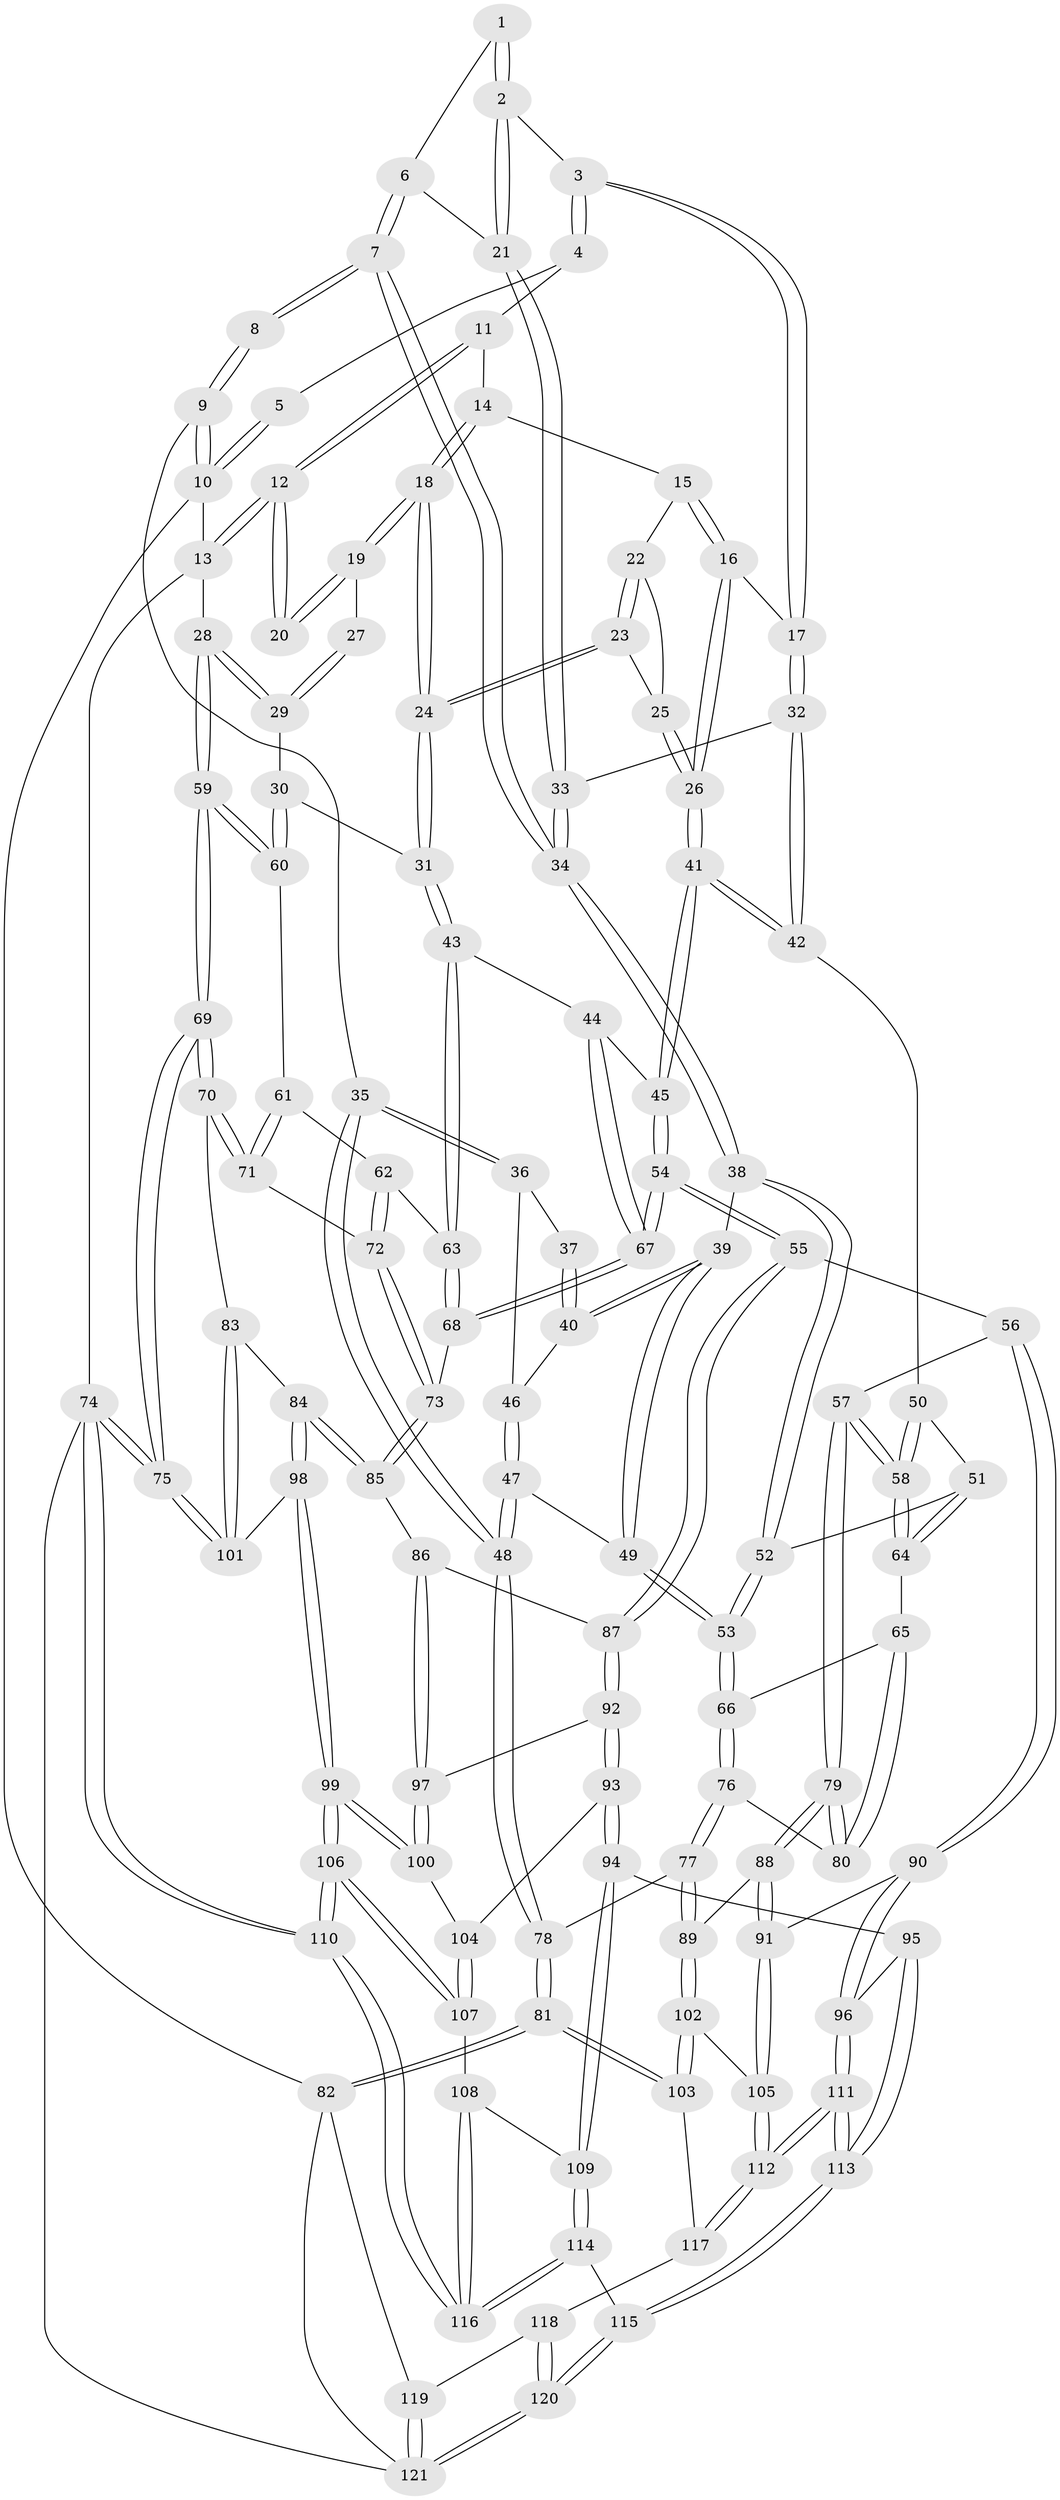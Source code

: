 // coarse degree distribution, {3: 0.08333333333333333, 5: 0.4444444444444444, 4: 0.4027777777777778, 2: 0.027777777777777776, 6: 0.041666666666666664}
// Generated by graph-tools (version 1.1) at 2025/42/03/06/25 10:42:30]
// undirected, 121 vertices, 299 edges
graph export_dot {
graph [start="1"]
  node [color=gray90,style=filled];
  1 [pos="+0.24578717233339276+0"];
  2 [pos="+0.3406195740676573+0.058441273893215136"];
  3 [pos="+0.466869527582541+0.01073090885902387"];
  4 [pos="+0.5262723129839807+0"];
  5 [pos="+0.243687190366347+0"];
  6 [pos="+0.22832265254659384+0"];
  7 [pos="+0.1964748440067391+0.09787069051334488"];
  8 [pos="+0.08256993988286837+0.07581452940836907"];
  9 [pos="+0+0"];
  10 [pos="+0+0"];
  11 [pos="+0.5336816988099436+0"];
  12 [pos="+1+0"];
  13 [pos="+1+0"];
  14 [pos="+0.608217458654746+0"];
  15 [pos="+0.61342337706079+0.03533962886683691"];
  16 [pos="+0.5563483309791919+0.1164429992995013"];
  17 [pos="+0.4689640506330223+0.025882611760536193"];
  18 [pos="+0.7261263598225075+0.07161076272777873"];
  19 [pos="+0.7436396507340589+0.056612255960389116"];
  20 [pos="+1+0"];
  21 [pos="+0.3255872114434123+0.09728189597181117"];
  22 [pos="+0.6135907185955841+0.035585582625619214"];
  23 [pos="+0.6944267197306955+0.1122992021465589"];
  24 [pos="+0.7053376995213477+0.1139484098911901"];
  25 [pos="+0.6247572073002156+0.12710324065048192"];
  26 [pos="+0.5688400850173172+0.15618358622309544"];
  27 [pos="+0.7989533496928503+0.0957913791197372"];
  28 [pos="+1+0"];
  29 [pos="+0.8375290420060513+0.13474267448942057"];
  30 [pos="+0.7760553200973457+0.21472395487560586"];
  31 [pos="+0.7507597217449453+0.22391876662233884"];
  32 [pos="+0.423513667720499+0.15143715579443098"];
  33 [pos="+0.3141634963496058+0.13048365352504834"];
  34 [pos="+0.23753919974560572+0.16794458487507272"];
  35 [pos="+0+0.15738212388361855"];
  36 [pos="+0+0.1652355655768554"];
  37 [pos="+0.0736990173135967+0.11149920428098496"];
  38 [pos="+0.23697753400726843+0.17094495408239416"];
  39 [pos="+0.11776710882087918+0.2020094867123661"];
  40 [pos="+0.07346439789429127+0.1736726403763882"];
  41 [pos="+0.5535557741621031+0.2145008826597109"];
  42 [pos="+0.45887806162703293+0.21274783897892155"];
  43 [pos="+0.738201588744032+0.24314898283429098"];
  44 [pos="+0.7378851627621194+0.2432495102407951"];
  45 [pos="+0.5579977383864396+0.2193340862026551"];
  46 [pos="+0.05217302162736402+0.1850954614013944"];
  47 [pos="+0.010548893027421815+0.32265176280009705"];
  48 [pos="+0+0.35266703415067635"];
  49 [pos="+0.05211527110578488+0.3258212653217219"];
  50 [pos="+0.44663219351121974+0.22849363897699623"];
  51 [pos="+0.2665848966709556+0.2541034289862178"];
  52 [pos="+0.25140890163892166+0.24098534544006917"];
  53 [pos="+0.1206128027551884+0.35478799040427544"];
  54 [pos="+0.5686997061685456+0.4551885342398118"];
  55 [pos="+0.5555058653608413+0.4673106904107519"];
  56 [pos="+0.5157119987308709+0.4663062510659602"];
  57 [pos="+0.4634465130548938+0.4553728915113222"];
  58 [pos="+0.41227528939798225+0.3923683137959378"];
  59 [pos="+1+0.0792855882297084"];
  60 [pos="+0.9386411272627162+0.2585181833090547"];
  61 [pos="+0.9216024829078213+0.29721826694095876"];
  62 [pos="+0.8517028572987078+0.3342938078435704"];
  63 [pos="+0.7739657309093549+0.3163056427225103"];
  64 [pos="+0.32342072036763825+0.359771123434338"];
  65 [pos="+0.28592637169400204+0.3907094471601109"];
  66 [pos="+0.13307613716857694+0.38125446830788084"];
  67 [pos="+0.5716734543547763+0.4541695305686681"];
  68 [pos="+0.7652547944755713+0.45108691347693924"];
  69 [pos="+1+0.5452251739528682"];
  70 [pos="+1+0.5271881395520723"];
  71 [pos="+0.9391930439795753+0.4455251207497002"];
  72 [pos="+0.8716068258901226+0.44318178484277837"];
  73 [pos="+0.7892266244752132+0.4673579295015522"];
  74 [pos="+1+1"];
  75 [pos="+1+0.8005574098129481"];
  76 [pos="+0.14845297551478392+0.5068182751815704"];
  77 [pos="+0.13984229084663055+0.5299330586257309"];
  78 [pos="+0+0.45436594260022833"];
  79 [pos="+0.36120886476277636+0.5370538619830109"];
  80 [pos="+0.2545449222032605+0.4634776981423109"];
  81 [pos="+0+0.7694995560699835"];
  82 [pos="+0+0.8530427475029583"];
  83 [pos="+0.8512552227986205+0.6010461944103161"];
  84 [pos="+0.8500388671721543+0.6010258075097727"];
  85 [pos="+0.7988653749665967+0.5718528187180834"];
  86 [pos="+0.7780595082055006+0.5870199252597744"];
  87 [pos="+0.5734683319383772+0.5153196248952037"];
  88 [pos="+0.31483636035471185+0.623107742027951"];
  89 [pos="+0.1566460304755638+0.5971918906397757"];
  90 [pos="+0.42671177402902394+0.6995004136806209"];
  91 [pos="+0.3552106984970987+0.701921631206103"];
  92 [pos="+0.5977599595211858+0.6277221147619176"];
  93 [pos="+0.5909276009300478+0.6662651465994737"];
  94 [pos="+0.5663199316666571+0.7243713373670162"];
  95 [pos="+0.5416228449620485+0.7309515863203421"];
  96 [pos="+0.5228787014799062+0.7281549899252081"];
  97 [pos="+0.750076357799844+0.6219809786567014"];
  98 [pos="+0.8270096278897303+0.7291123291339319"];
  99 [pos="+0.7937611342329361+0.755114072083905"];
  100 [pos="+0.7529114568975297+0.6910523592785559"];
  101 [pos="+0.9348714412428831+0.7171282532295252"];
  102 [pos="+0.10536984780609836+0.6803871390285696"];
  103 [pos="+0+0.7664743556219455"];
  104 [pos="+0.7112949774586089+0.6937563700505724"];
  105 [pos="+0.3114293277627959+0.8070338809359411"];
  106 [pos="+0.7795152368344749+0.8075241445405552"];
  107 [pos="+0.6702493900594361+0.7780293533223145"];
  108 [pos="+0.6332879952802519+0.7728186501080563"];
  109 [pos="+0.58757038507792+0.7478424329234016"];
  110 [pos="+0.9317557728785846+1"];
  111 [pos="+0.3374356633497345+0.9112490631898328"];
  112 [pos="+0.30947795421808405+0.8606646888049592"];
  113 [pos="+0.4053233054845356+1"];
  114 [pos="+0.5608244655268868+1"];
  115 [pos="+0.41599803112473555+1"];
  116 [pos="+0.6927636230283335+1"];
  117 [pos="+0.09248019013921299+0.8548965277787475"];
  118 [pos="+0.09751148826973029+0.8894330991421263"];
  119 [pos="+0.06588359774105607+0.9874727696053777"];
  120 [pos="+0.31826702311764193+1"];
  121 [pos="+0.10740143408804359+1"];
  1 -- 2;
  1 -- 2;
  1 -- 6;
  2 -- 3;
  2 -- 21;
  2 -- 21;
  3 -- 4;
  3 -- 4;
  3 -- 17;
  3 -- 17;
  4 -- 5;
  4 -- 11;
  5 -- 10;
  5 -- 10;
  6 -- 7;
  6 -- 7;
  6 -- 21;
  7 -- 8;
  7 -- 8;
  7 -- 34;
  7 -- 34;
  8 -- 9;
  8 -- 9;
  9 -- 10;
  9 -- 10;
  9 -- 35;
  10 -- 13;
  10 -- 82;
  11 -- 12;
  11 -- 12;
  11 -- 14;
  12 -- 13;
  12 -- 13;
  12 -- 20;
  12 -- 20;
  13 -- 28;
  13 -- 74;
  14 -- 15;
  14 -- 18;
  14 -- 18;
  15 -- 16;
  15 -- 16;
  15 -- 22;
  16 -- 17;
  16 -- 26;
  16 -- 26;
  17 -- 32;
  17 -- 32;
  18 -- 19;
  18 -- 19;
  18 -- 24;
  18 -- 24;
  19 -- 20;
  19 -- 20;
  19 -- 27;
  21 -- 33;
  21 -- 33;
  22 -- 23;
  22 -- 23;
  22 -- 25;
  23 -- 24;
  23 -- 24;
  23 -- 25;
  24 -- 31;
  24 -- 31;
  25 -- 26;
  25 -- 26;
  26 -- 41;
  26 -- 41;
  27 -- 29;
  27 -- 29;
  28 -- 29;
  28 -- 29;
  28 -- 59;
  28 -- 59;
  29 -- 30;
  30 -- 31;
  30 -- 60;
  30 -- 60;
  31 -- 43;
  31 -- 43;
  32 -- 33;
  32 -- 42;
  32 -- 42;
  33 -- 34;
  33 -- 34;
  34 -- 38;
  34 -- 38;
  35 -- 36;
  35 -- 36;
  35 -- 48;
  35 -- 48;
  36 -- 37;
  36 -- 46;
  37 -- 40;
  37 -- 40;
  38 -- 39;
  38 -- 52;
  38 -- 52;
  39 -- 40;
  39 -- 40;
  39 -- 49;
  39 -- 49;
  40 -- 46;
  41 -- 42;
  41 -- 42;
  41 -- 45;
  41 -- 45;
  42 -- 50;
  43 -- 44;
  43 -- 63;
  43 -- 63;
  44 -- 45;
  44 -- 67;
  44 -- 67;
  45 -- 54;
  45 -- 54;
  46 -- 47;
  46 -- 47;
  47 -- 48;
  47 -- 48;
  47 -- 49;
  48 -- 78;
  48 -- 78;
  49 -- 53;
  49 -- 53;
  50 -- 51;
  50 -- 58;
  50 -- 58;
  51 -- 52;
  51 -- 64;
  51 -- 64;
  52 -- 53;
  52 -- 53;
  53 -- 66;
  53 -- 66;
  54 -- 55;
  54 -- 55;
  54 -- 67;
  54 -- 67;
  55 -- 56;
  55 -- 87;
  55 -- 87;
  56 -- 57;
  56 -- 90;
  56 -- 90;
  57 -- 58;
  57 -- 58;
  57 -- 79;
  57 -- 79;
  58 -- 64;
  58 -- 64;
  59 -- 60;
  59 -- 60;
  59 -- 69;
  59 -- 69;
  60 -- 61;
  61 -- 62;
  61 -- 71;
  61 -- 71;
  62 -- 63;
  62 -- 72;
  62 -- 72;
  63 -- 68;
  63 -- 68;
  64 -- 65;
  65 -- 66;
  65 -- 80;
  65 -- 80;
  66 -- 76;
  66 -- 76;
  67 -- 68;
  67 -- 68;
  68 -- 73;
  69 -- 70;
  69 -- 70;
  69 -- 75;
  69 -- 75;
  70 -- 71;
  70 -- 71;
  70 -- 83;
  71 -- 72;
  72 -- 73;
  72 -- 73;
  73 -- 85;
  73 -- 85;
  74 -- 75;
  74 -- 75;
  74 -- 110;
  74 -- 110;
  74 -- 121;
  75 -- 101;
  75 -- 101;
  76 -- 77;
  76 -- 77;
  76 -- 80;
  77 -- 78;
  77 -- 89;
  77 -- 89;
  78 -- 81;
  78 -- 81;
  79 -- 80;
  79 -- 80;
  79 -- 88;
  79 -- 88;
  81 -- 82;
  81 -- 82;
  81 -- 103;
  81 -- 103;
  82 -- 119;
  82 -- 121;
  83 -- 84;
  83 -- 101;
  83 -- 101;
  84 -- 85;
  84 -- 85;
  84 -- 98;
  84 -- 98;
  85 -- 86;
  86 -- 87;
  86 -- 97;
  86 -- 97;
  87 -- 92;
  87 -- 92;
  88 -- 89;
  88 -- 91;
  88 -- 91;
  89 -- 102;
  89 -- 102;
  90 -- 91;
  90 -- 96;
  90 -- 96;
  91 -- 105;
  91 -- 105;
  92 -- 93;
  92 -- 93;
  92 -- 97;
  93 -- 94;
  93 -- 94;
  93 -- 104;
  94 -- 95;
  94 -- 109;
  94 -- 109;
  95 -- 96;
  95 -- 113;
  95 -- 113;
  96 -- 111;
  96 -- 111;
  97 -- 100;
  97 -- 100;
  98 -- 99;
  98 -- 99;
  98 -- 101;
  99 -- 100;
  99 -- 100;
  99 -- 106;
  99 -- 106;
  100 -- 104;
  102 -- 103;
  102 -- 103;
  102 -- 105;
  103 -- 117;
  104 -- 107;
  104 -- 107;
  105 -- 112;
  105 -- 112;
  106 -- 107;
  106 -- 107;
  106 -- 110;
  106 -- 110;
  107 -- 108;
  108 -- 109;
  108 -- 116;
  108 -- 116;
  109 -- 114;
  109 -- 114;
  110 -- 116;
  110 -- 116;
  111 -- 112;
  111 -- 112;
  111 -- 113;
  111 -- 113;
  112 -- 117;
  112 -- 117;
  113 -- 115;
  113 -- 115;
  114 -- 115;
  114 -- 116;
  114 -- 116;
  115 -- 120;
  115 -- 120;
  117 -- 118;
  118 -- 119;
  118 -- 120;
  118 -- 120;
  119 -- 121;
  119 -- 121;
  120 -- 121;
  120 -- 121;
}
